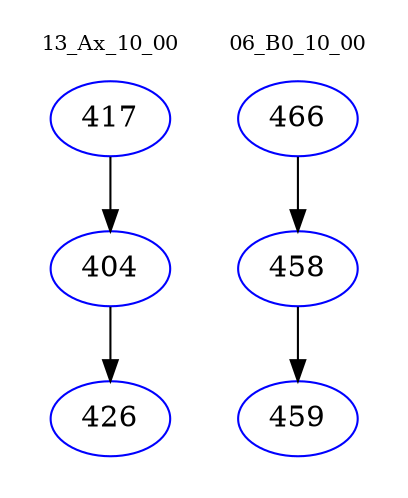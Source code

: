 digraph{
subgraph cluster_0 {
color = white
label = "13_Ax_10_00";
fontsize=10;
T0_417 [label="417", color="blue"]
T0_417 -> T0_404 [color="black"]
T0_404 [label="404", color="blue"]
T0_404 -> T0_426 [color="black"]
T0_426 [label="426", color="blue"]
}
subgraph cluster_1 {
color = white
label = "06_B0_10_00";
fontsize=10;
T1_466 [label="466", color="blue"]
T1_466 -> T1_458 [color="black"]
T1_458 [label="458", color="blue"]
T1_458 -> T1_459 [color="black"]
T1_459 [label="459", color="blue"]
}
}

